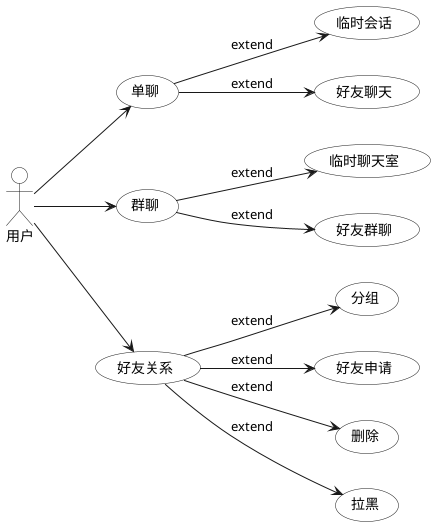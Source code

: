 @startuml
'最近一次更新时间: 2024-05-05
left to right direction

:用户: as User #white

(单聊) as (Use1) #white
  (临时会话) as (Use11) #white
  (好友聊天) as (Use12) #white
(群聊) as (Use2) #white
  (临时聊天室) as (Use21) #white
  (好友群聊) as (Use22) #white
(好友关系) as (Use3) #white
  (分组) as (Use31) #white
  (好友申请) as (Use32) #white
  (删除) as (Use33) #white
  (拉黑) as (Use34) #white

User -down-> (Use1)
User -down-> (Use2)
User -down-> (Use3)

(Use1) --> (Use11):extend
(Use1) --> (Use12):extend
(Use2) --> (Use21):extend
(Use2) --> (Use22):extend
(Use3) --> (Use31):extend
(Use3) --> (Use32):extend
(Use3) --> (Use33):extend
(Use3) --> (Use34):extend

@enduml